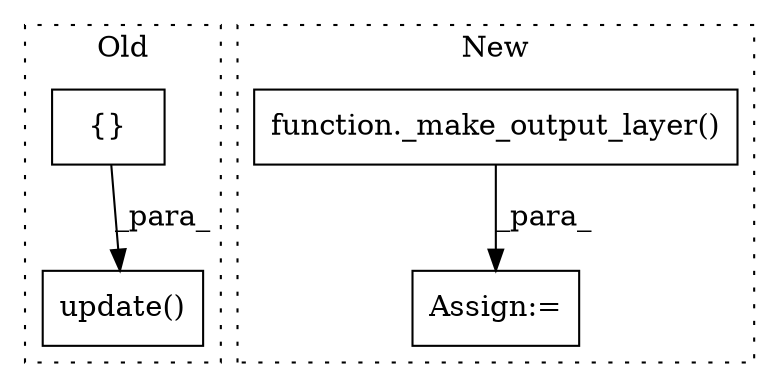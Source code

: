 digraph G {
subgraph cluster0 {
1 [label="{}" a="95" s="11851,12745" l="10,7" shape="box"];
4 [label="update()" a="75" s="12829,12847" l="14,1" shape="box"];
label = "Old";
style="dotted";
}
subgraph cluster1 {
2 [label="function._make_output_layer()" a="75" s="12368,12464" l="28,43" shape="box"];
3 [label="Assign:=" a="68" s="12365" l="3" shape="box"];
label = "New";
style="dotted";
}
1 -> 4 [label="_para_"];
2 -> 3 [label="_para_"];
}